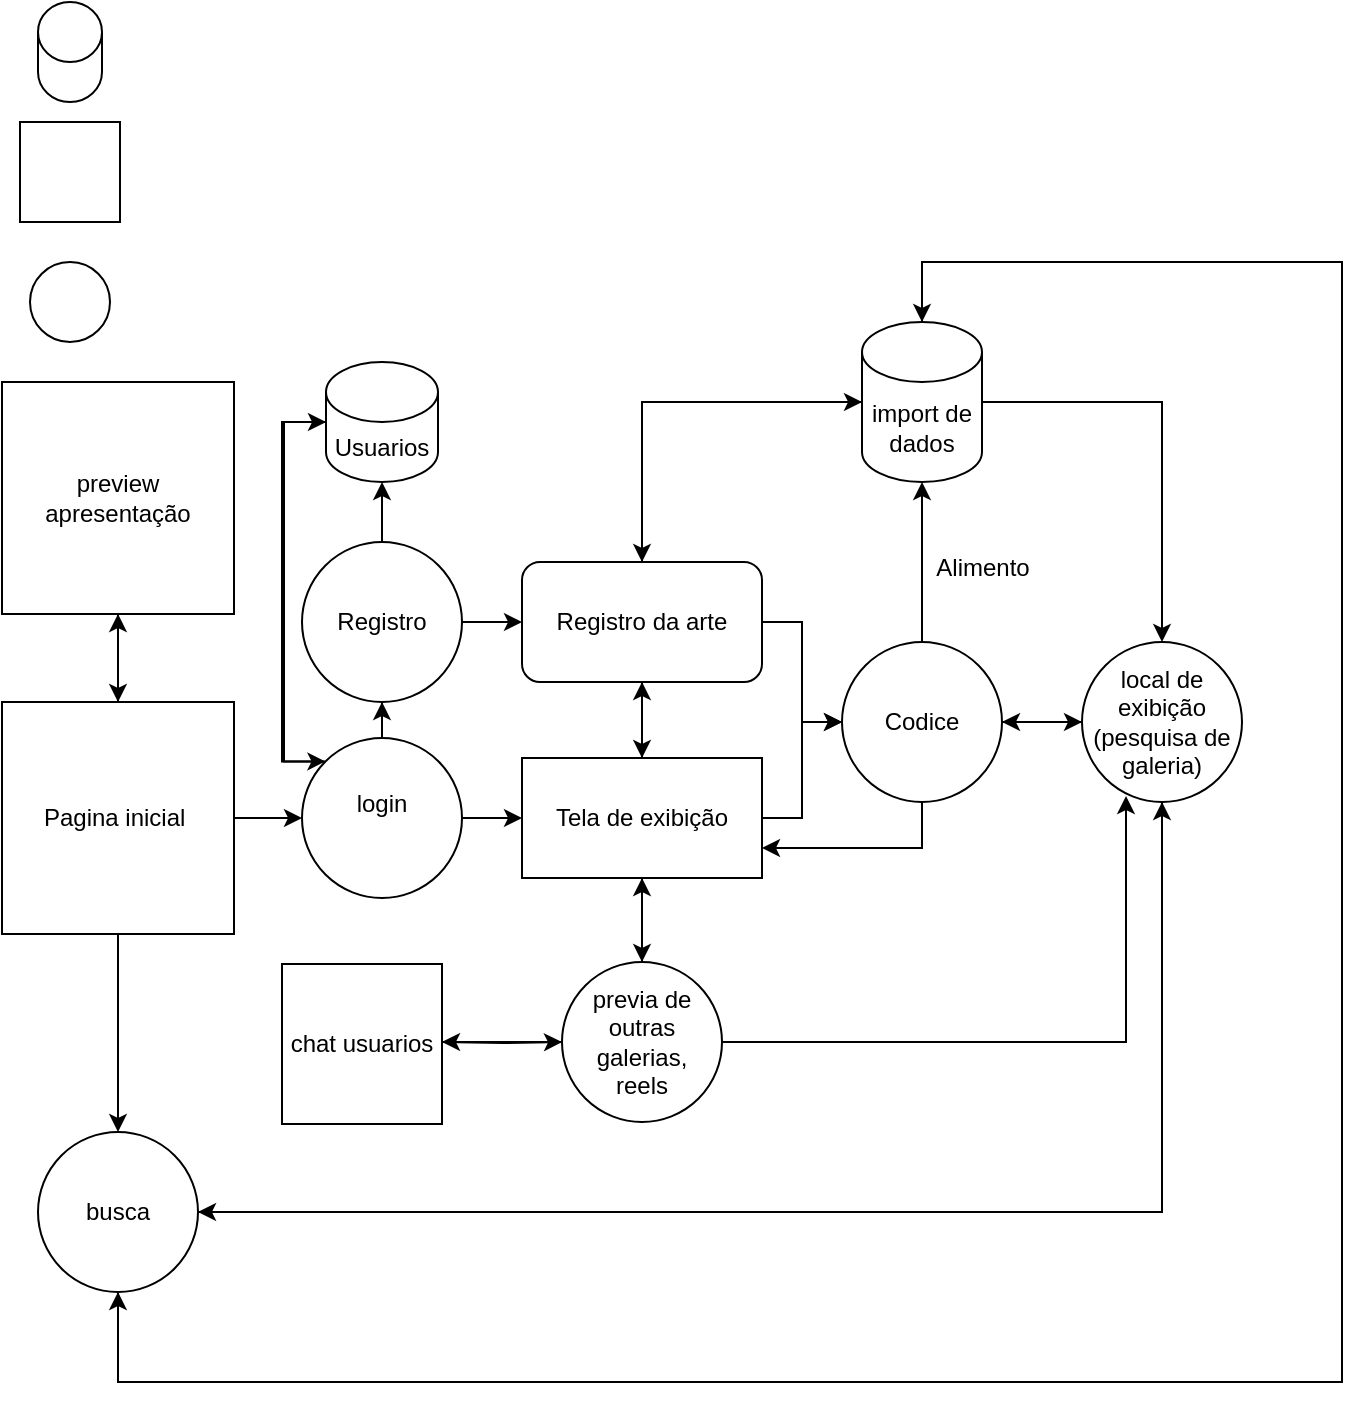 <mxfile version="24.7.8">
  <diagram name="Página-1" id="mvo2j9_Kl8--TsiZsnuI">
    <mxGraphModel dx="1434" dy="836" grid="1" gridSize="10" guides="1" tooltips="1" connect="1" arrows="1" fold="1" page="1" pageScale="1" pageWidth="827" pageHeight="1169" math="0" shadow="0">
      <root>
        <mxCell id="0" />
        <mxCell id="1" parent="0" />
        <mxCell id="_vs2CIbRQahb-X_VkW8y-3" value="" style="edgeStyle=orthogonalEdgeStyle;rounded=0;orthogonalLoop=1;jettySize=auto;html=1;" parent="1" source="_vs2CIbRQahb-X_VkW8y-1" target="_vs2CIbRQahb-X_VkW8y-2" edge="1">
          <mxGeometry relative="1" as="geometry" />
        </mxCell>
        <mxCell id="aS1wk-j5bgdPbTuSPe_Q-2" style="edgeStyle=orthogonalEdgeStyle;rounded=0;orthogonalLoop=1;jettySize=auto;html=1;entryX=0.5;entryY=0;entryDx=0;entryDy=0;" parent="1" source="_vs2CIbRQahb-X_VkW8y-1" target="6d24d9rk3kJL-LWqCKkq-11" edge="1">
          <mxGeometry relative="1" as="geometry" />
        </mxCell>
        <mxCell id="8b7cBOP46INtT6lsQ6cX-5" value="" style="edgeStyle=orthogonalEdgeStyle;rounded=0;orthogonalLoop=1;jettySize=auto;html=1;" edge="1" parent="1" source="_vs2CIbRQahb-X_VkW8y-1" target="8b7cBOP46INtT6lsQ6cX-3">
          <mxGeometry relative="1" as="geometry" />
        </mxCell>
        <mxCell id="_vs2CIbRQahb-X_VkW8y-1" value="Pagina inicial&amp;nbsp;" style="whiteSpace=wrap;html=1;aspect=fixed;" parent="1" vertex="1">
          <mxGeometry x="40" y="370" width="116" height="116" as="geometry" />
        </mxCell>
        <mxCell id="_vs2CIbRQahb-X_VkW8y-5" value="" style="edgeStyle=orthogonalEdgeStyle;rounded=0;orthogonalLoop=1;jettySize=auto;html=1;" parent="1" source="_vs2CIbRQahb-X_VkW8y-2" target="_vs2CIbRQahb-X_VkW8y-4" edge="1">
          <mxGeometry relative="1" as="geometry" />
        </mxCell>
        <mxCell id="_vs2CIbRQahb-X_VkW8y-7" value="" style="edgeStyle=orthogonalEdgeStyle;rounded=0;orthogonalLoop=1;jettySize=auto;html=1;" parent="1" source="_vs2CIbRQahb-X_VkW8y-2" target="_vs2CIbRQahb-X_VkW8y-6" edge="1">
          <mxGeometry relative="1" as="geometry" />
        </mxCell>
        <mxCell id="_vs2CIbRQahb-X_VkW8y-2" value="login&lt;div&gt;&lt;br&gt;&lt;/div&gt;" style="ellipse;whiteSpace=wrap;html=1;" parent="1" vertex="1">
          <mxGeometry x="190" y="388" width="80" height="80" as="geometry" />
        </mxCell>
        <mxCell id="_vs2CIbRQahb-X_VkW8y-10" style="edgeStyle=orthogonalEdgeStyle;rounded=0;orthogonalLoop=1;jettySize=auto;html=1;" parent="1" source="_vs2CIbRQahb-X_VkW8y-4" target="_vs2CIbRQahb-X_VkW8y-8" edge="1">
          <mxGeometry relative="1" as="geometry" />
        </mxCell>
        <mxCell id="_vs2CIbRQahb-X_VkW8y-4" value="Registro" style="ellipse;whiteSpace=wrap;html=1;" parent="1" vertex="1">
          <mxGeometry x="190" y="290" width="80" height="80" as="geometry" />
        </mxCell>
        <mxCell id="_vs2CIbRQahb-X_VkW8y-9" value="" style="edgeStyle=orthogonalEdgeStyle;rounded=0;orthogonalLoop=1;jettySize=auto;html=1;" parent="1" source="_vs2CIbRQahb-X_VkW8y-6" target="_vs2CIbRQahb-X_VkW8y-8" edge="1">
          <mxGeometry relative="1" as="geometry" />
        </mxCell>
        <mxCell id="_vs2CIbRQahb-X_VkW8y-12" value="" style="edgeStyle=orthogonalEdgeStyle;rounded=0;orthogonalLoop=1;jettySize=auto;html=1;" parent="1" source="_vs2CIbRQahb-X_VkW8y-6" target="_vs2CIbRQahb-X_VkW8y-11" edge="1">
          <mxGeometry relative="1" as="geometry" />
        </mxCell>
        <mxCell id="6d24d9rk3kJL-LWqCKkq-2" value="" style="edgeStyle=orthogonalEdgeStyle;rounded=0;orthogonalLoop=1;jettySize=auto;html=1;" parent="1" source="_vs2CIbRQahb-X_VkW8y-6" target="6d24d9rk3kJL-LWqCKkq-1" edge="1">
          <mxGeometry relative="1" as="geometry" />
        </mxCell>
        <mxCell id="_vs2CIbRQahb-X_VkW8y-6" value="Tela de exibição" style="whiteSpace=wrap;html=1;" parent="1" vertex="1">
          <mxGeometry x="300" y="398" width="120" height="60" as="geometry" />
        </mxCell>
        <mxCell id="_vs2CIbRQahb-X_VkW8y-13" style="edgeStyle=orthogonalEdgeStyle;rounded=0;orthogonalLoop=1;jettySize=auto;html=1;entryX=0;entryY=0.5;entryDx=0;entryDy=0;" parent="1" source="_vs2CIbRQahb-X_VkW8y-8" target="_vs2CIbRQahb-X_VkW8y-11" edge="1">
          <mxGeometry relative="1" as="geometry" />
        </mxCell>
        <mxCell id="_vs2CIbRQahb-X_VkW8y-14" style="edgeStyle=orthogonalEdgeStyle;rounded=0;orthogonalLoop=1;jettySize=auto;html=1;entryX=0.5;entryY=0;entryDx=0;entryDy=0;" parent="1" source="_vs2CIbRQahb-X_VkW8y-8" target="_vs2CIbRQahb-X_VkW8y-6" edge="1">
          <mxGeometry relative="1" as="geometry" />
        </mxCell>
        <mxCell id="_vs2CIbRQahb-X_VkW8y-8" value="Registro da arte" style="rounded=1;whiteSpace=wrap;html=1;" parent="1" vertex="1">
          <mxGeometry x="300" y="300" width="120" height="60" as="geometry" />
        </mxCell>
        <mxCell id="_vs2CIbRQahb-X_VkW8y-21" style="edgeStyle=orthogonalEdgeStyle;rounded=0;orthogonalLoop=1;jettySize=auto;html=1;entryX=0;entryY=0.5;entryDx=0;entryDy=0;" parent="1" source="_vs2CIbRQahb-X_VkW8y-11" target="_vs2CIbRQahb-X_VkW8y-17" edge="1">
          <mxGeometry relative="1" as="geometry" />
        </mxCell>
        <mxCell id="_vs2CIbRQahb-X_VkW8y-23" style="edgeStyle=orthogonalEdgeStyle;rounded=0;orthogonalLoop=1;jettySize=auto;html=1;entryX=1;entryY=0.75;entryDx=0;entryDy=0;" parent="1" source="_vs2CIbRQahb-X_VkW8y-11" target="_vs2CIbRQahb-X_VkW8y-6" edge="1">
          <mxGeometry relative="1" as="geometry">
            <mxPoint x="460" y="440" as="targetPoint" />
            <Array as="points">
              <mxPoint x="500" y="443" />
            </Array>
          </mxGeometry>
        </mxCell>
        <mxCell id="6d24d9rk3kJL-LWqCKkq-8" value="" style="edgeStyle=orthogonalEdgeStyle;rounded=0;orthogonalLoop=1;jettySize=auto;html=1;entryX=0.5;entryY=1;entryDx=0;entryDy=0;entryPerimeter=0;" parent="1" source="_vs2CIbRQahb-X_VkW8y-11" target="aS1wk-j5bgdPbTuSPe_Q-4" edge="1">
          <mxGeometry relative="1" as="geometry" />
        </mxCell>
        <mxCell id="_vs2CIbRQahb-X_VkW8y-11" value="Codice" style="ellipse;whiteSpace=wrap;html=1;" parent="1" vertex="1">
          <mxGeometry x="460" y="340" width="80" height="80" as="geometry" />
        </mxCell>
        <mxCell id="_vs2CIbRQahb-X_VkW8y-18" value="" style="edgeStyle=orthogonalEdgeStyle;rounded=0;orthogonalLoop=1;jettySize=auto;html=1;" parent="1" target="_vs2CIbRQahb-X_VkW8y-17" edge="1">
          <mxGeometry relative="1" as="geometry">
            <mxPoint x="620" y="350" as="sourcePoint" />
          </mxGeometry>
        </mxCell>
        <mxCell id="_vs2CIbRQahb-X_VkW8y-22" style="edgeStyle=orthogonalEdgeStyle;rounded=0;orthogonalLoop=1;jettySize=auto;html=1;entryX=1;entryY=0.5;entryDx=0;entryDy=0;" parent="1" source="_vs2CIbRQahb-X_VkW8y-17" target="_vs2CIbRQahb-X_VkW8y-11" edge="1">
          <mxGeometry relative="1" as="geometry" />
        </mxCell>
        <mxCell id="aS1wk-j5bgdPbTuSPe_Q-1" style="edgeStyle=orthogonalEdgeStyle;rounded=0;orthogonalLoop=1;jettySize=auto;html=1;entryX=1;entryY=0.5;entryDx=0;entryDy=0;" parent="1" source="_vs2CIbRQahb-X_VkW8y-17" target="6d24d9rk3kJL-LWqCKkq-11" edge="1">
          <mxGeometry relative="1" as="geometry">
            <mxPoint x="620" y="630" as="targetPoint" />
            <Array as="points">
              <mxPoint x="620" y="625" />
            </Array>
          </mxGeometry>
        </mxCell>
        <mxCell id="_vs2CIbRQahb-X_VkW8y-17" value="local de exibição&lt;div&gt;(pesquisa de galeria)&lt;/div&gt;" style="ellipse;whiteSpace=wrap;html=1;rounded=1;" parent="1" vertex="1">
          <mxGeometry x="580" y="340" width="80" height="80" as="geometry" />
        </mxCell>
        <mxCell id="6d24d9rk3kJL-LWqCKkq-4" value="" style="edgeStyle=orthogonalEdgeStyle;rounded=0;orthogonalLoop=1;jettySize=auto;html=1;" parent="1" source="6d24d9rk3kJL-LWqCKkq-1" edge="1">
          <mxGeometry relative="1" as="geometry">
            <mxPoint x="260" y="540" as="targetPoint" />
          </mxGeometry>
        </mxCell>
        <mxCell id="6d24d9rk3kJL-LWqCKkq-6" style="edgeStyle=orthogonalEdgeStyle;rounded=0;orthogonalLoop=1;jettySize=auto;html=1;entryX=0.5;entryY=1;entryDx=0;entryDy=0;" parent="1" source="6d24d9rk3kJL-LWqCKkq-1" target="_vs2CIbRQahb-X_VkW8y-6" edge="1">
          <mxGeometry relative="1" as="geometry" />
        </mxCell>
        <mxCell id="6d24d9rk3kJL-LWqCKkq-1" value="&lt;div&gt;previa de outras galerias,&lt;/div&gt;reels" style="ellipse;whiteSpace=wrap;html=1;" parent="1" vertex="1">
          <mxGeometry x="320" y="500" width="80" height="80" as="geometry" />
        </mxCell>
        <mxCell id="6d24d9rk3kJL-LWqCKkq-5" style="edgeStyle=orthogonalEdgeStyle;rounded=0;orthogonalLoop=1;jettySize=auto;html=1;entryX=0;entryY=0.5;entryDx=0;entryDy=0;" parent="1" target="6d24d9rk3kJL-LWqCKkq-1" edge="1">
          <mxGeometry relative="1" as="geometry">
            <mxPoint x="260" y="540" as="sourcePoint" />
          </mxGeometry>
        </mxCell>
        <mxCell id="6d24d9rk3kJL-LWqCKkq-9" style="edgeStyle=orthogonalEdgeStyle;rounded=0;orthogonalLoop=1;jettySize=auto;html=1;entryX=0.5;entryY=0;entryDx=0;entryDy=0;exitX=1;exitY=0.5;exitDx=0;exitDy=0;exitPerimeter=0;" parent="1" source="aS1wk-j5bgdPbTuSPe_Q-4" target="_vs2CIbRQahb-X_VkW8y-17" edge="1">
          <mxGeometry relative="1" as="geometry" />
        </mxCell>
        <mxCell id="6d24d9rk3kJL-LWqCKkq-15" style="edgeStyle=orthogonalEdgeStyle;rounded=0;orthogonalLoop=1;jettySize=auto;html=1;entryX=0.5;entryY=0;entryDx=0;entryDy=0;exitX=0;exitY=0.5;exitDx=0;exitDy=0;exitPerimeter=0;" parent="1" source="aS1wk-j5bgdPbTuSPe_Q-4" target="_vs2CIbRQahb-X_VkW8y-8" edge="1">
          <mxGeometry relative="1" as="geometry" />
        </mxCell>
        <mxCell id="aS1wk-j5bgdPbTuSPe_Q-3" style="edgeStyle=orthogonalEdgeStyle;rounded=0;orthogonalLoop=1;jettySize=auto;html=1;entryX=0.5;entryY=1;entryDx=0;entryDy=0;exitX=0.5;exitY=0;exitDx=0;exitDy=0;exitPerimeter=0;" parent="1" source="aS1wk-j5bgdPbTuSPe_Q-4" target="6d24d9rk3kJL-LWqCKkq-11" edge="1">
          <mxGeometry relative="1" as="geometry">
            <mxPoint x="98" y="680" as="targetPoint" />
            <Array as="points">
              <mxPoint x="500" y="150" />
              <mxPoint x="710" y="150" />
              <mxPoint x="710" y="710" />
              <mxPoint x="98" y="710" />
            </Array>
          </mxGeometry>
        </mxCell>
        <mxCell id="8b7cBOP46INtT6lsQ6cX-6" style="edgeStyle=orthogonalEdgeStyle;rounded=0;orthogonalLoop=1;jettySize=auto;html=1;exitX=1;exitY=0.5;exitDx=0;exitDy=0;entryX=0.5;entryY=1;entryDx=0;entryDy=0;" edge="1" parent="1" source="6d24d9rk3kJL-LWqCKkq-11" target="_vs2CIbRQahb-X_VkW8y-17">
          <mxGeometry relative="1" as="geometry" />
        </mxCell>
        <mxCell id="6d24d9rk3kJL-LWqCKkq-11" value="busca" style="ellipse;whiteSpace=wrap;html=1;" parent="1" vertex="1">
          <mxGeometry x="58" y="585" width="80" height="80" as="geometry" />
        </mxCell>
        <mxCell id="6d24d9rk3kJL-LWqCKkq-16" value="Recupera o dado&amp;nbsp;&lt;div&gt;auxiliando no registro&amp;nbsp;&lt;/div&gt;" style="text;html=1;align=center;verticalAlign=middle;resizable=0;points=[];autosize=1;strokeColor=none;fillColor=none;fontColor=#FFFFFF;" parent="1" vertex="1">
          <mxGeometry x="300" y="180" width="140" height="40" as="geometry" />
        </mxCell>
        <mxCell id="6d24d9rk3kJL-LWqCKkq-17" value="Alimento" style="text;html=1;align=center;verticalAlign=middle;resizable=0;points=[];autosize=1;strokeColor=none;fillColor=none;" parent="1" vertex="1">
          <mxGeometry x="495" y="288" width="70" height="30" as="geometry" />
        </mxCell>
        <mxCell id="aS1wk-j5bgdPbTuSPe_Q-4" value="import de dados" style="shape=cylinder3;whiteSpace=wrap;html=1;boundedLbl=1;backgroundOutline=1;size=15;" parent="1" vertex="1">
          <mxGeometry x="470" y="180" width="60" height="80" as="geometry" />
        </mxCell>
        <mxCell id="aS1wk-j5bgdPbTuSPe_Q-5" value="" style="shape=cylinder3;whiteSpace=wrap;html=1;boundedLbl=1;backgroundOutline=1;size=15;" parent="1" vertex="1">
          <mxGeometry x="58" y="20" width="32" height="50" as="geometry" />
        </mxCell>
        <mxCell id="aS1wk-j5bgdPbTuSPe_Q-6" value="BD" style="text;html=1;align=center;verticalAlign=middle;resizable=0;points=[];autosize=1;strokeColor=none;fillColor=none;fontColor=#FFFFFF;" parent="1" vertex="1">
          <mxGeometry x="90" y="28" width="40" height="30" as="geometry" />
        </mxCell>
        <mxCell id="aS1wk-j5bgdPbTuSPe_Q-7" value="" style="whiteSpace=wrap;html=1;aspect=fixed;" parent="1" vertex="1">
          <mxGeometry x="49" y="80" width="50" height="50" as="geometry" />
        </mxCell>
        <mxCell id="aS1wk-j5bgdPbTuSPe_Q-8" value="Fluxo de pessoas&lt;div&gt;alto&lt;/div&gt;" style="text;html=1;align=center;verticalAlign=middle;resizable=0;points=[];autosize=1;strokeColor=none;fillColor=none;fontColor=#FFFFFF;" parent="1" vertex="1">
          <mxGeometry x="90" y="85" width="120" height="40" as="geometry" />
        </mxCell>
        <mxCell id="aS1wk-j5bgdPbTuSPe_Q-9" value="" style="ellipse;whiteSpace=wrap;html=1;aspect=fixed;" parent="1" vertex="1">
          <mxGeometry x="54" y="150" width="40" height="40" as="geometry" />
        </mxCell>
        <mxCell id="aS1wk-j5bgdPbTuSPe_Q-10" value="Fluxo medio" style="text;html=1;align=center;verticalAlign=middle;resizable=0;points=[];autosize=1;strokeColor=none;fillColor=none;fontColor=#FFFFFF;" parent="1" vertex="1">
          <mxGeometry x="94" y="155" width="90" height="30" as="geometry" />
        </mxCell>
        <mxCell id="aS1wk-j5bgdPbTuSPe_Q-12" style="edgeStyle=orthogonalEdgeStyle;rounded=0;orthogonalLoop=1;jettySize=auto;html=1;entryX=0.5;entryY=0;entryDx=0;entryDy=0;entryPerimeter=0;" parent="1" source="6d24d9rk3kJL-LWqCKkq-11" target="aS1wk-j5bgdPbTuSPe_Q-4" edge="1">
          <mxGeometry relative="1" as="geometry">
            <Array as="points">
              <mxPoint x="98" y="710" />
              <mxPoint x="710" y="710" />
              <mxPoint x="710" y="150" />
              <mxPoint x="500" y="150" />
            </Array>
          </mxGeometry>
        </mxCell>
        <mxCell id="aS1wk-j5bgdPbTuSPe_Q-15" style="edgeStyle=orthogonalEdgeStyle;rounded=0;orthogonalLoop=1;jettySize=auto;html=1;entryX=0;entryY=0;entryDx=0;entryDy=0;" parent="1" source="aS1wk-j5bgdPbTuSPe_Q-13" target="_vs2CIbRQahb-X_VkW8y-2" edge="1">
          <mxGeometry relative="1" as="geometry">
            <mxPoint x="180" y="400" as="targetPoint" />
            <Array as="points">
              <mxPoint x="181" y="230" />
              <mxPoint x="181" y="400" />
            </Array>
          </mxGeometry>
        </mxCell>
        <mxCell id="aS1wk-j5bgdPbTuSPe_Q-13" value="Usuarios" style="shape=cylinder3;whiteSpace=wrap;html=1;boundedLbl=1;backgroundOutline=1;size=15;" parent="1" vertex="1">
          <mxGeometry x="202" y="200" width="56" height="60" as="geometry" />
        </mxCell>
        <mxCell id="aS1wk-j5bgdPbTuSPe_Q-16" style="edgeStyle=orthogonalEdgeStyle;rounded=0;orthogonalLoop=1;jettySize=auto;html=1;exitX=0;exitY=0;exitDx=0;exitDy=0;entryX=0;entryY=0.5;entryDx=0;entryDy=0;entryPerimeter=0;" parent="1" source="_vs2CIbRQahb-X_VkW8y-2" target="aS1wk-j5bgdPbTuSPe_Q-13" edge="1">
          <mxGeometry relative="1" as="geometry">
            <Array as="points">
              <mxPoint x="180" y="400" />
              <mxPoint x="180" y="230" />
            </Array>
          </mxGeometry>
        </mxCell>
        <mxCell id="aS1wk-j5bgdPbTuSPe_Q-17" style="edgeStyle=orthogonalEdgeStyle;rounded=0;orthogonalLoop=1;jettySize=auto;html=1;entryX=0.5;entryY=1;entryDx=0;entryDy=0;entryPerimeter=0;" parent="1" source="_vs2CIbRQahb-X_VkW8y-4" target="aS1wk-j5bgdPbTuSPe_Q-13" edge="1">
          <mxGeometry relative="1" as="geometry" />
        </mxCell>
        <mxCell id="aS1wk-j5bgdPbTuSPe_Q-18" style="edgeStyle=orthogonalEdgeStyle;rounded=0;orthogonalLoop=1;jettySize=auto;html=1;entryX=0;entryY=0.5;entryDx=0;entryDy=0;entryPerimeter=0;" parent="1" source="_vs2CIbRQahb-X_VkW8y-8" target="aS1wk-j5bgdPbTuSPe_Q-4" edge="1">
          <mxGeometry relative="1" as="geometry">
            <Array as="points">
              <mxPoint x="360" y="220" />
            </Array>
          </mxGeometry>
        </mxCell>
        <mxCell id="8b7cBOP46INtT6lsQ6cX-1" value="chat usuarios" style="whiteSpace=wrap;html=1;aspect=fixed;" vertex="1" parent="1">
          <mxGeometry x="180" y="501" width="80" height="80" as="geometry" />
        </mxCell>
        <mxCell id="8b7cBOP46INtT6lsQ6cX-4" value="" style="edgeStyle=orthogonalEdgeStyle;rounded=0;orthogonalLoop=1;jettySize=auto;html=1;" edge="1" parent="1" source="8b7cBOP46INtT6lsQ6cX-3" target="_vs2CIbRQahb-X_VkW8y-1">
          <mxGeometry relative="1" as="geometry" />
        </mxCell>
        <mxCell id="8b7cBOP46INtT6lsQ6cX-3" value="preview&lt;div&gt;apresentação&lt;/div&gt;" style="whiteSpace=wrap;html=1;aspect=fixed;" vertex="1" parent="1">
          <mxGeometry x="40" y="210" width="116" height="116" as="geometry" />
        </mxCell>
        <mxCell id="8b7cBOP46INtT6lsQ6cX-7" style="edgeStyle=orthogonalEdgeStyle;rounded=0;orthogonalLoop=1;jettySize=auto;html=1;entryX=0.275;entryY=0.963;entryDx=0;entryDy=0;entryPerimeter=0;" edge="1" parent="1" source="6d24d9rk3kJL-LWqCKkq-1" target="_vs2CIbRQahb-X_VkW8y-17">
          <mxGeometry relative="1" as="geometry" />
        </mxCell>
      </root>
    </mxGraphModel>
  </diagram>
</mxfile>
